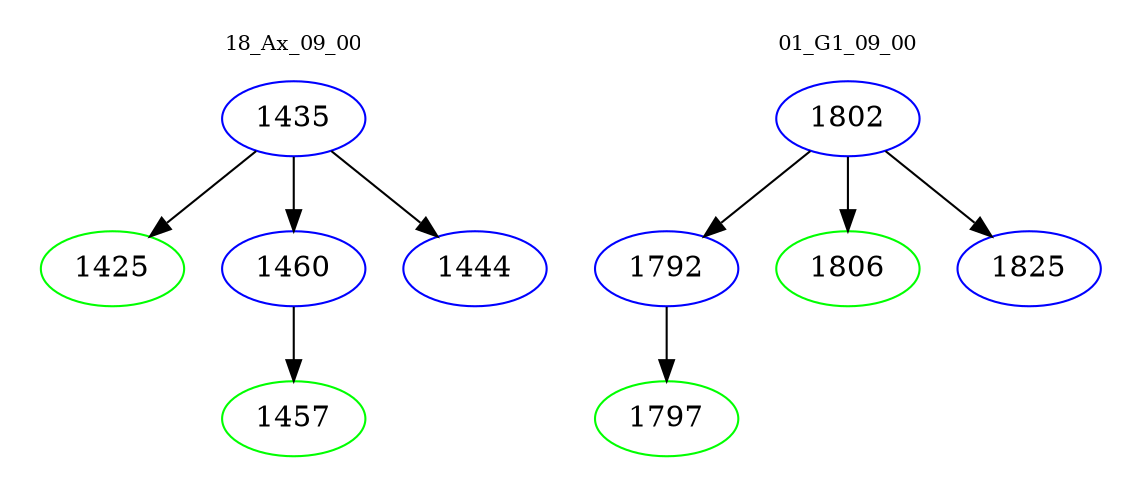 digraph{
subgraph cluster_0 {
color = white
label = "18_Ax_09_00";
fontsize=10;
T0_1435 [label="1435", color="blue"]
T0_1435 -> T0_1425 [color="black"]
T0_1425 [label="1425", color="green"]
T0_1435 -> T0_1460 [color="black"]
T0_1460 [label="1460", color="blue"]
T0_1460 -> T0_1457 [color="black"]
T0_1457 [label="1457", color="green"]
T0_1435 -> T0_1444 [color="black"]
T0_1444 [label="1444", color="blue"]
}
subgraph cluster_1 {
color = white
label = "01_G1_09_00";
fontsize=10;
T1_1802 [label="1802", color="blue"]
T1_1802 -> T1_1792 [color="black"]
T1_1792 [label="1792", color="blue"]
T1_1792 -> T1_1797 [color="black"]
T1_1797 [label="1797", color="green"]
T1_1802 -> T1_1806 [color="black"]
T1_1806 [label="1806", color="green"]
T1_1802 -> T1_1825 [color="black"]
T1_1825 [label="1825", color="blue"]
}
}
